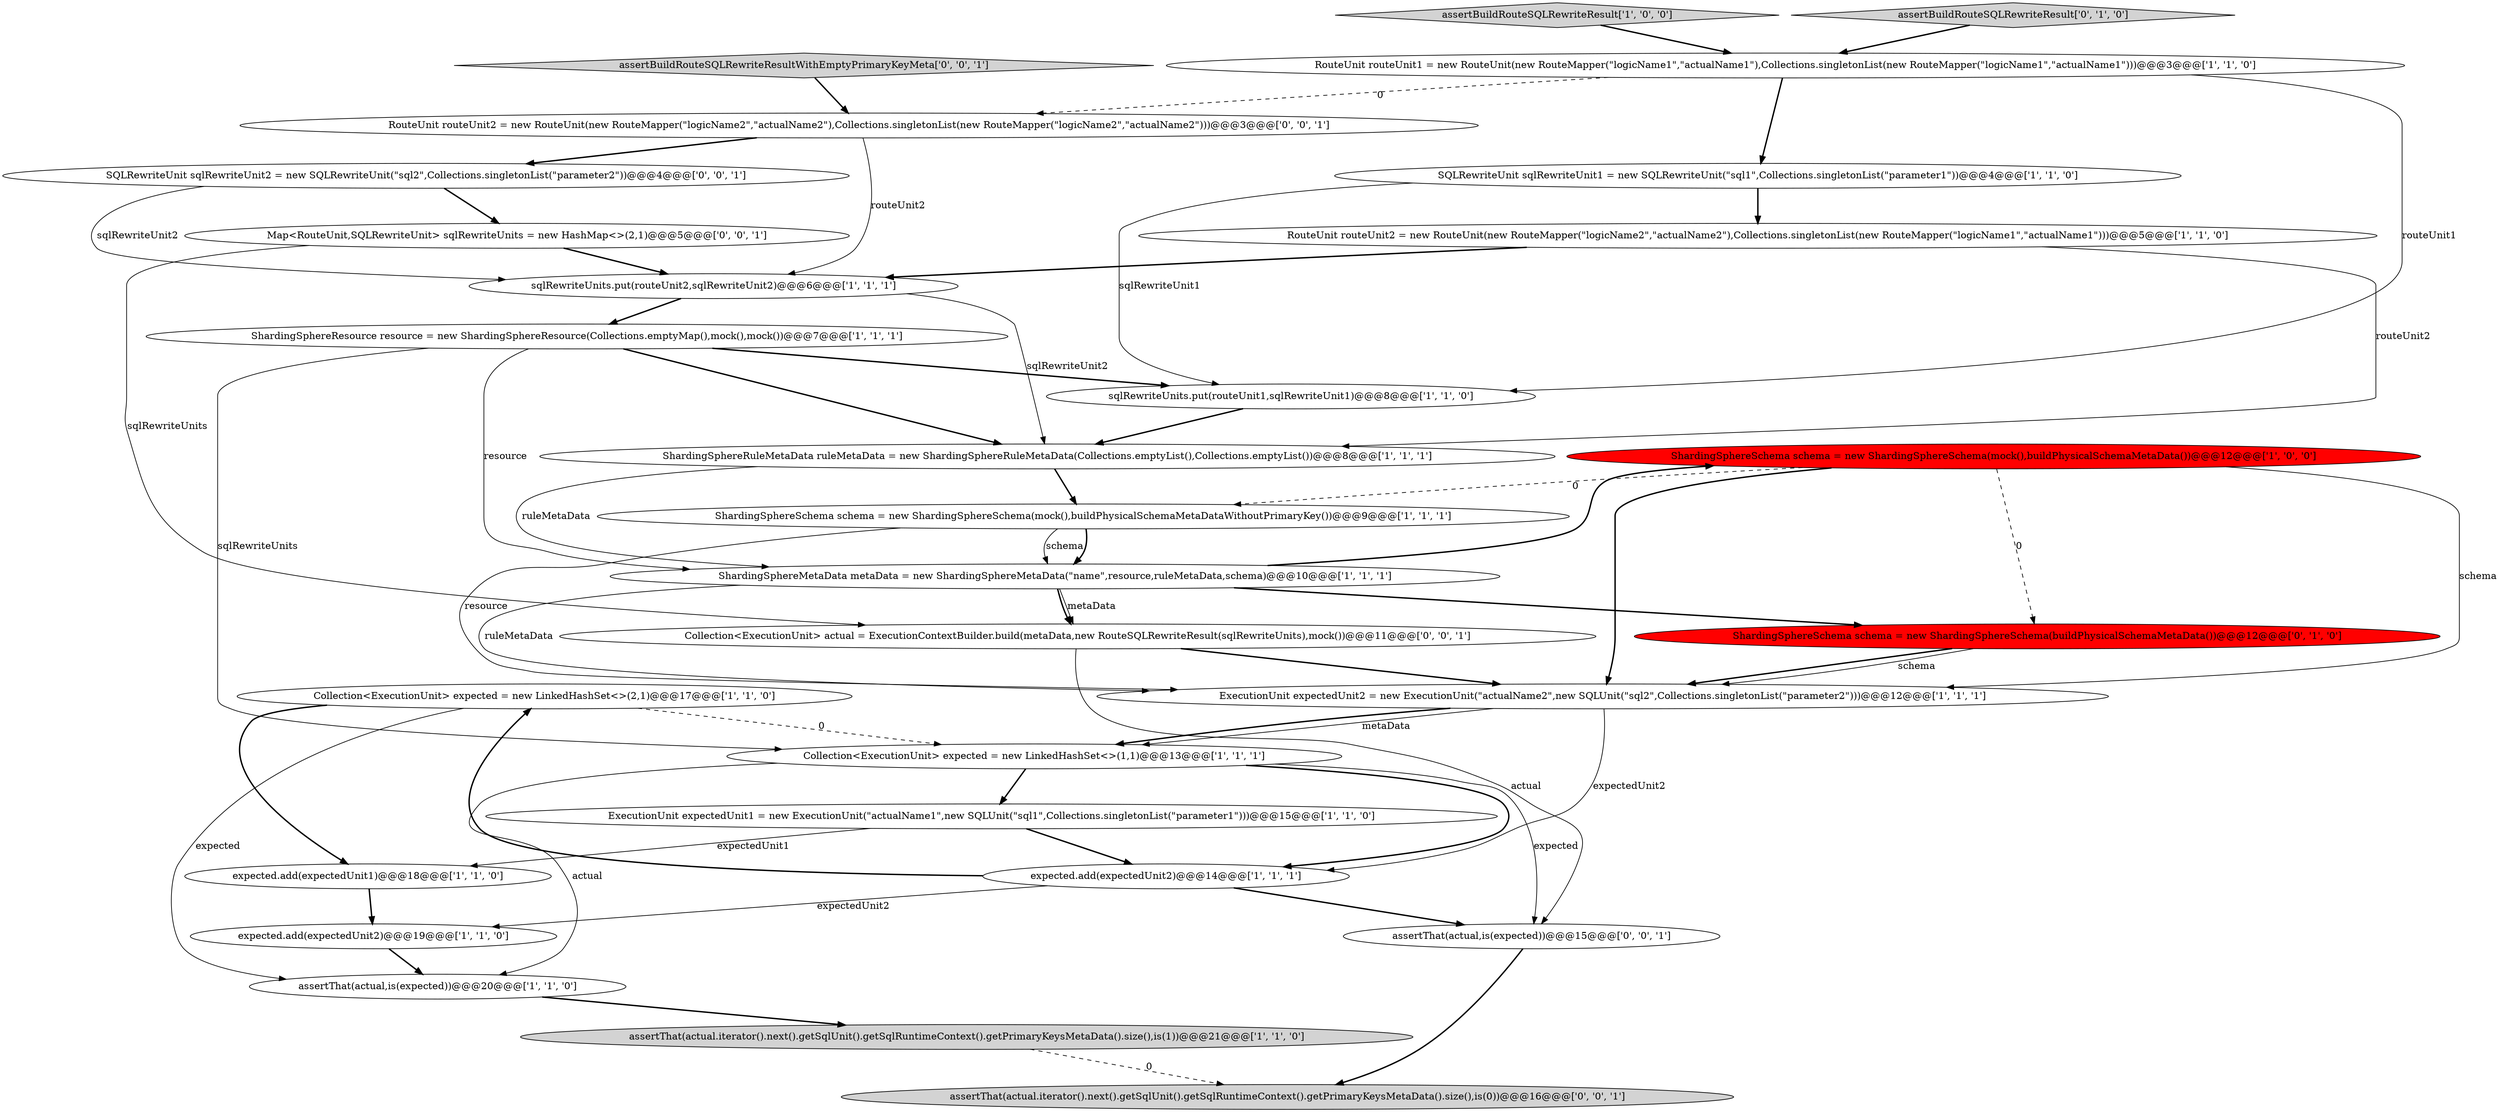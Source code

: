 digraph {
22 [style = filled, label = "assertThat(actual.iterator().next().getSqlUnit().getSqlRuntimeContext().getPrimaryKeysMetaData().size(),is(0))@@@16@@@['0', '0', '1']", fillcolor = lightgray, shape = ellipse image = "AAA0AAABBB3BBB"];
19 [style = filled, label = "Collection<ExecutionUnit> expected = new LinkedHashSet<>(2,1)@@@17@@@['1', '1', '0']", fillcolor = white, shape = ellipse image = "AAA0AAABBB1BBB"];
2 [style = filled, label = "RouteUnit routeUnit1 = new RouteUnit(new RouteMapper(\"logicName1\",\"actualName1\"),Collections.singletonList(new RouteMapper(\"logicName1\",\"actualName1\")))@@@3@@@['1', '1', '0']", fillcolor = white, shape = ellipse image = "AAA0AAABBB1BBB"];
11 [style = filled, label = "SQLRewriteUnit sqlRewriteUnit1 = new SQLRewriteUnit(\"sql1\",Collections.singletonList(\"parameter1\"))@@@4@@@['1', '1', '0']", fillcolor = white, shape = ellipse image = "AAA0AAABBB1BBB"];
17 [style = filled, label = "Collection<ExecutionUnit> expected = new LinkedHashSet<>(1,1)@@@13@@@['1', '1', '1']", fillcolor = white, shape = ellipse image = "AAA0AAABBB1BBB"];
10 [style = filled, label = "assertThat(actual.iterator().next().getSqlUnit().getSqlRuntimeContext().getPrimaryKeysMetaData().size(),is(1))@@@21@@@['1', '1', '0']", fillcolor = lightgray, shape = ellipse image = "AAA0AAABBB1BBB"];
21 [style = filled, label = "ShardingSphereSchema schema = new ShardingSphereSchema(buildPhysicalSchemaMetaData())@@@12@@@['0', '1', '0']", fillcolor = red, shape = ellipse image = "AAA1AAABBB2BBB"];
18 [style = filled, label = "expected.add(expectedUnit2)@@@14@@@['1', '1', '1']", fillcolor = white, shape = ellipse image = "AAA0AAABBB1BBB"];
8 [style = filled, label = "ShardingSphereSchema schema = new ShardingSphereSchema(mock(),buildPhysicalSchemaMetaData())@@@12@@@['1', '0', '0']", fillcolor = red, shape = ellipse image = "AAA1AAABBB1BBB"];
3 [style = filled, label = "ExecutionUnit expectedUnit1 = new ExecutionUnit(\"actualName1\",new SQLUnit(\"sql1\",Collections.singletonList(\"parameter1\")))@@@15@@@['1', '1', '0']", fillcolor = white, shape = ellipse image = "AAA0AAABBB1BBB"];
7 [style = filled, label = "RouteUnit routeUnit2 = new RouteUnit(new RouteMapper(\"logicName2\",\"actualName2\"),Collections.singletonList(new RouteMapper(\"logicName1\",\"actualName1\")))@@@5@@@['1', '1', '0']", fillcolor = white, shape = ellipse image = "AAA0AAABBB1BBB"];
0 [style = filled, label = "ShardingSphereSchema schema = new ShardingSphereSchema(mock(),buildPhysicalSchemaMetaDataWithoutPrimaryKey())@@@9@@@['1', '1', '1']", fillcolor = white, shape = ellipse image = "AAA0AAABBB1BBB"];
28 [style = filled, label = "Map<RouteUnit,SQLRewriteUnit> sqlRewriteUnits = new HashMap<>(2,1)@@@5@@@['0', '0', '1']", fillcolor = white, shape = ellipse image = "AAA0AAABBB3BBB"];
6 [style = filled, label = "ExecutionUnit expectedUnit2 = new ExecutionUnit(\"actualName2\",new SQLUnit(\"sql2\",Collections.singletonList(\"parameter2\")))@@@12@@@['1', '1', '1']", fillcolor = white, shape = ellipse image = "AAA0AAABBB1BBB"];
26 [style = filled, label = "SQLRewriteUnit sqlRewriteUnit2 = new SQLRewriteUnit(\"sql2\",Collections.singletonList(\"parameter2\"))@@@4@@@['0', '0', '1']", fillcolor = white, shape = ellipse image = "AAA0AAABBB3BBB"];
24 [style = filled, label = "assertThat(actual,is(expected))@@@15@@@['0', '0', '1']", fillcolor = white, shape = ellipse image = "AAA0AAABBB3BBB"];
4 [style = filled, label = "assertBuildRouteSQLRewriteResult['1', '0', '0']", fillcolor = lightgray, shape = diamond image = "AAA0AAABBB1BBB"];
27 [style = filled, label = "Collection<ExecutionUnit> actual = ExecutionContextBuilder.build(metaData,new RouteSQLRewriteResult(sqlRewriteUnits),mock())@@@11@@@['0', '0', '1']", fillcolor = white, shape = ellipse image = "AAA0AAABBB3BBB"];
20 [style = filled, label = "assertBuildRouteSQLRewriteResult['0', '1', '0']", fillcolor = lightgray, shape = diamond image = "AAA0AAABBB2BBB"];
1 [style = filled, label = "assertThat(actual,is(expected))@@@20@@@['1', '1', '0']", fillcolor = white, shape = ellipse image = "AAA0AAABBB1BBB"];
23 [style = filled, label = "RouteUnit routeUnit2 = new RouteUnit(new RouteMapper(\"logicName2\",\"actualName2\"),Collections.singletonList(new RouteMapper(\"logicName2\",\"actualName2\")))@@@3@@@['0', '0', '1']", fillcolor = white, shape = ellipse image = "AAA0AAABBB3BBB"];
12 [style = filled, label = "ShardingSphereRuleMetaData ruleMetaData = new ShardingSphereRuleMetaData(Collections.emptyList(),Collections.emptyList())@@@8@@@['1', '1', '1']", fillcolor = white, shape = ellipse image = "AAA0AAABBB1BBB"];
15 [style = filled, label = "sqlRewriteUnits.put(routeUnit2,sqlRewriteUnit2)@@@6@@@['1', '1', '1']", fillcolor = white, shape = ellipse image = "AAA0AAABBB1BBB"];
25 [style = filled, label = "assertBuildRouteSQLRewriteResultWithEmptyPrimaryKeyMeta['0', '0', '1']", fillcolor = lightgray, shape = diamond image = "AAA0AAABBB3BBB"];
9 [style = filled, label = "ShardingSphereMetaData metaData = new ShardingSphereMetaData(\"name\",resource,ruleMetaData,schema)@@@10@@@['1', '1', '1']", fillcolor = white, shape = ellipse image = "AAA0AAABBB1BBB"];
14 [style = filled, label = "expected.add(expectedUnit1)@@@18@@@['1', '1', '0']", fillcolor = white, shape = ellipse image = "AAA0AAABBB1BBB"];
5 [style = filled, label = "sqlRewriteUnits.put(routeUnit1,sqlRewriteUnit1)@@@8@@@['1', '1', '0']", fillcolor = white, shape = ellipse image = "AAA0AAABBB1BBB"];
13 [style = filled, label = "expected.add(expectedUnit2)@@@19@@@['1', '1', '0']", fillcolor = white, shape = ellipse image = "AAA0AAABBB1BBB"];
16 [style = filled, label = "ShardingSphereResource resource = new ShardingSphereResource(Collections.emptyMap(),mock(),mock())@@@7@@@['1', '1', '1']", fillcolor = white, shape = ellipse image = "AAA0AAABBB1BBB"];
2->23 [style = dashed, label="0"];
6->17 [style = bold, label=""];
16->17 [style = solid, label="sqlRewriteUnits"];
17->1 [style = solid, label="actual"];
0->9 [style = solid, label="schema"];
6->18 [style = solid, label="expectedUnit2"];
0->9 [style = bold, label=""];
18->24 [style = bold, label=""];
28->15 [style = bold, label=""];
16->9 [style = solid, label="resource"];
15->12 [style = solid, label="sqlRewriteUnit2"];
21->6 [style = bold, label=""];
25->23 [style = bold, label=""];
11->5 [style = solid, label="sqlRewriteUnit1"];
12->9 [style = solid, label="ruleMetaData"];
23->15 [style = solid, label="routeUnit2"];
2->5 [style = solid, label="routeUnit1"];
18->19 [style = bold, label=""];
23->26 [style = bold, label=""];
9->27 [style = solid, label="metaData"];
8->6 [style = solid, label="schema"];
8->6 [style = bold, label=""];
4->2 [style = bold, label=""];
21->6 [style = solid, label="schema"];
26->15 [style = solid, label="sqlRewriteUnit2"];
8->21 [style = dashed, label="0"];
10->22 [style = dashed, label="0"];
15->16 [style = bold, label=""];
9->8 [style = bold, label=""];
12->0 [style = bold, label=""];
24->22 [style = bold, label=""];
7->12 [style = solid, label="routeUnit2"];
27->6 [style = bold, label=""];
8->0 [style = dashed, label="0"];
13->1 [style = bold, label=""];
27->24 [style = solid, label="actual"];
3->18 [style = bold, label=""];
20->2 [style = bold, label=""];
9->27 [style = bold, label=""];
3->14 [style = solid, label="expectedUnit1"];
18->13 [style = solid, label="expectedUnit2"];
9->6 [style = solid, label="ruleMetaData"];
19->14 [style = bold, label=""];
17->24 [style = solid, label="expected"];
5->12 [style = bold, label=""];
17->18 [style = bold, label=""];
0->6 [style = solid, label="resource"];
9->21 [style = bold, label=""];
17->3 [style = bold, label=""];
16->5 [style = bold, label=""];
28->27 [style = solid, label="sqlRewriteUnits"];
7->15 [style = bold, label=""];
19->17 [style = dashed, label="0"];
26->28 [style = bold, label=""];
14->13 [style = bold, label=""];
19->1 [style = solid, label="expected"];
1->10 [style = bold, label=""];
6->17 [style = solid, label="metaData"];
16->12 [style = bold, label=""];
2->11 [style = bold, label=""];
11->7 [style = bold, label=""];
}
